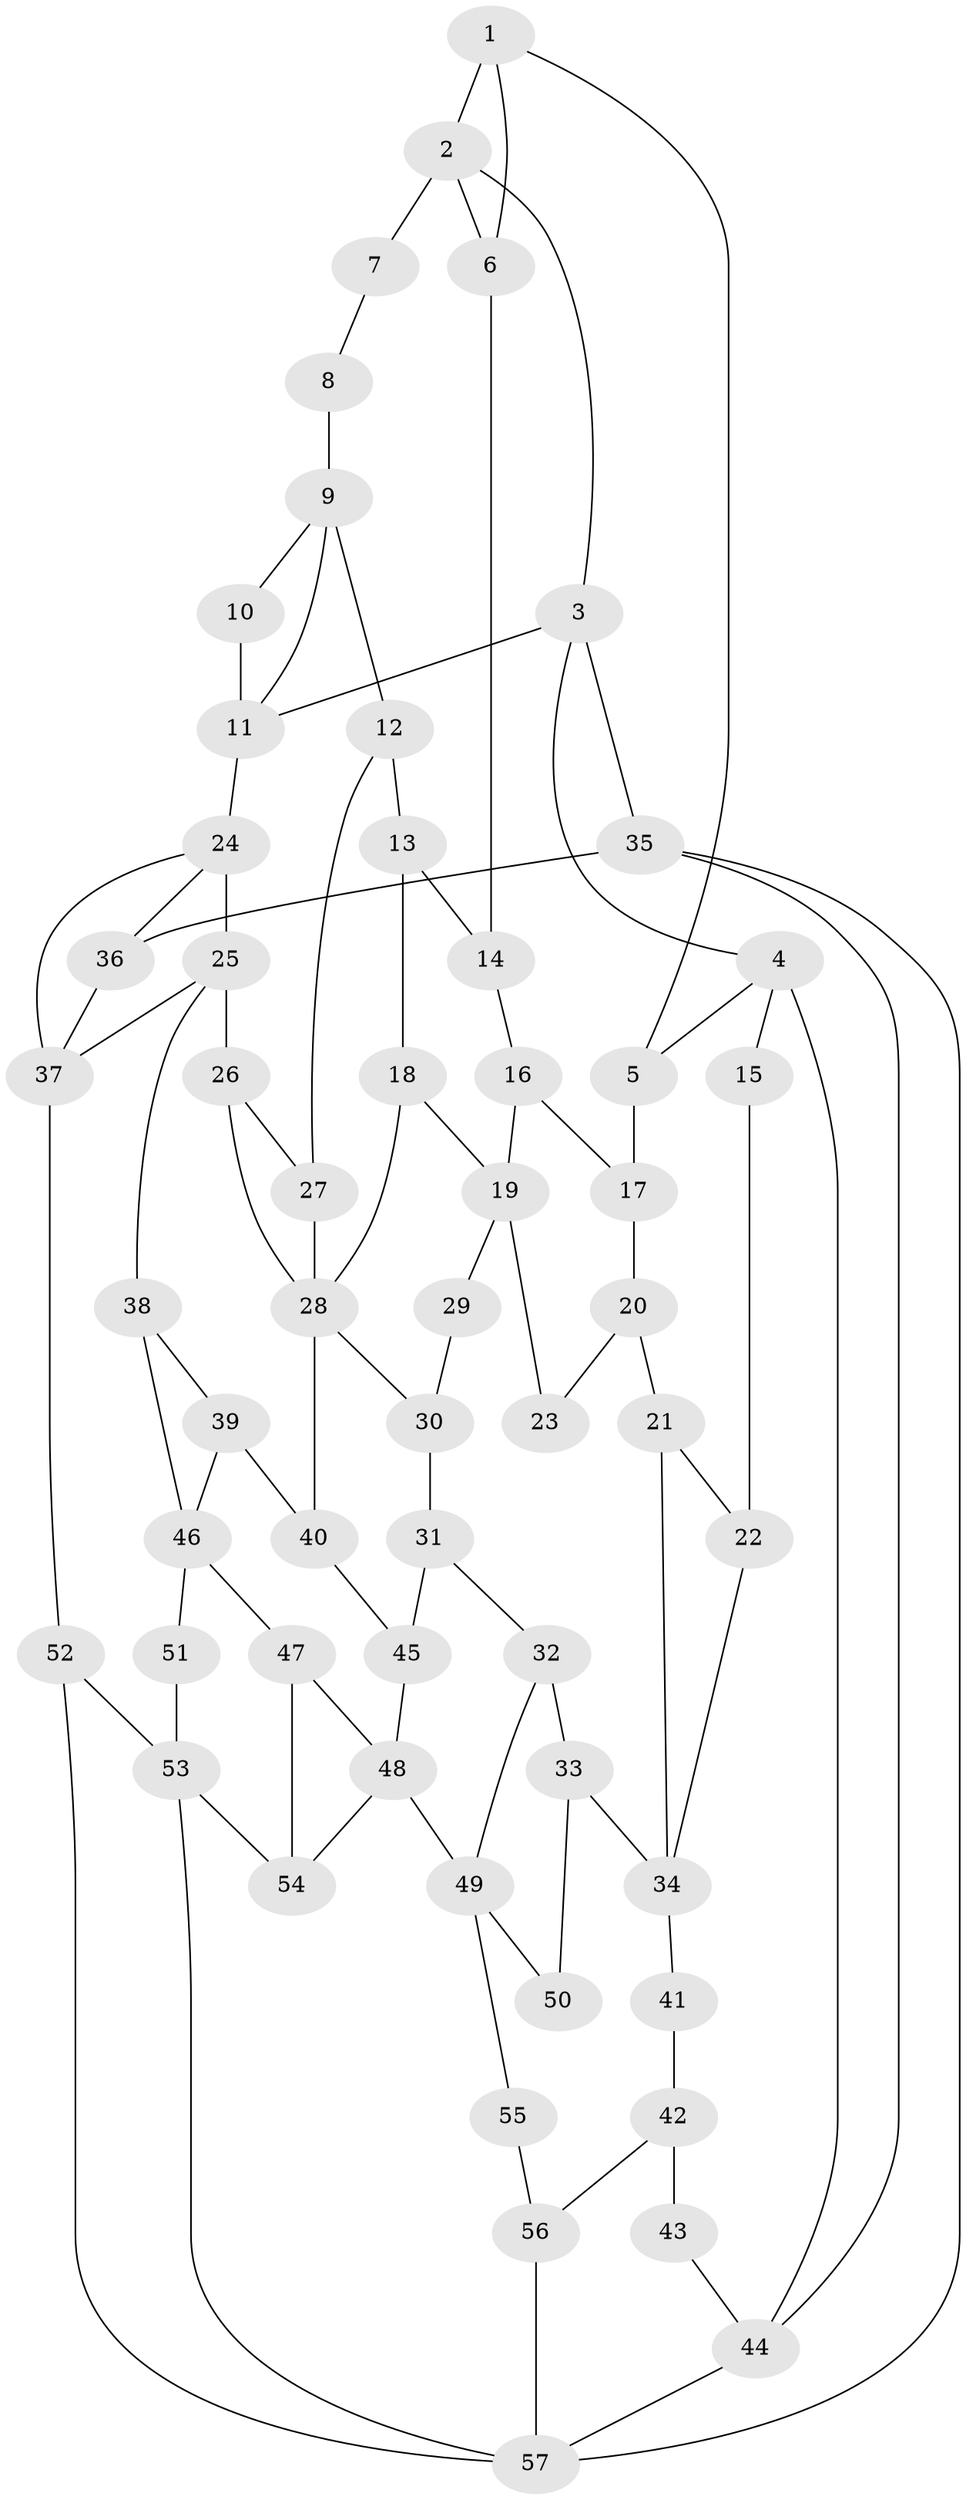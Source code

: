 // original degree distribution, {3: 0.017543859649122806, 4: 0.24561403508771928, 6: 0.22807017543859648, 5: 0.5087719298245614}
// Generated by graph-tools (version 1.1) at 2025/38/03/09/25 02:38:28]
// undirected, 57 vertices, 90 edges
graph export_dot {
graph [start="1"]
  node [color=gray90,style=filled];
  1;
  2;
  3;
  4;
  5;
  6;
  7;
  8;
  9;
  10;
  11;
  12;
  13;
  14;
  15;
  16;
  17;
  18;
  19;
  20;
  21;
  22;
  23;
  24;
  25;
  26;
  27;
  28;
  29;
  30;
  31;
  32;
  33;
  34;
  35;
  36;
  37;
  38;
  39;
  40;
  41;
  42;
  43;
  44;
  45;
  46;
  47;
  48;
  49;
  50;
  51;
  52;
  53;
  54;
  55;
  56;
  57;
  1 -- 2 [weight=2.0];
  1 -- 5 [weight=1.0];
  1 -- 6 [weight=1.0];
  2 -- 3 [weight=1.0];
  2 -- 6 [weight=1.0];
  2 -- 7 [weight=2.0];
  3 -- 4 [weight=1.0];
  3 -- 11 [weight=1.0];
  3 -- 35 [weight=1.0];
  4 -- 5 [weight=1.0];
  4 -- 15 [weight=2.0];
  4 -- 44 [weight=1.0];
  5 -- 17 [weight=1.0];
  6 -- 14 [weight=1.0];
  7 -- 8 [weight=1.0];
  8 -- 9 [weight=2.0];
  9 -- 10 [weight=2.0];
  9 -- 11 [weight=1.0];
  9 -- 12 [weight=1.0];
  10 -- 11 [weight=1.0];
  11 -- 24 [weight=2.0];
  12 -- 13 [weight=1.0];
  12 -- 27 [weight=1.0];
  13 -- 14 [weight=1.0];
  13 -- 18 [weight=1.0];
  14 -- 16 [weight=1.0];
  15 -- 22 [weight=1.0];
  16 -- 17 [weight=1.0];
  16 -- 19 [weight=1.0];
  17 -- 20 [weight=1.0];
  18 -- 19 [weight=1.0];
  18 -- 28 [weight=1.0];
  19 -- 23 [weight=2.0];
  19 -- 29 [weight=2.0];
  20 -- 21 [weight=1.0];
  20 -- 23 [weight=1.0];
  21 -- 22 [weight=1.0];
  21 -- 34 [weight=1.0];
  22 -- 34 [weight=1.0];
  24 -- 25 [weight=1.0];
  24 -- 36 [weight=1.0];
  24 -- 37 [weight=1.0];
  25 -- 26 [weight=1.0];
  25 -- 37 [weight=2.0];
  25 -- 38 [weight=1.0];
  26 -- 27 [weight=1.0];
  26 -- 28 [weight=1.0];
  27 -- 28 [weight=1.0];
  28 -- 30 [weight=1.0];
  28 -- 40 [weight=2.0];
  29 -- 30 [weight=1.0];
  30 -- 31 [weight=1.0];
  31 -- 32 [weight=1.0];
  31 -- 45 [weight=1.0];
  32 -- 33 [weight=2.0];
  32 -- 49 [weight=1.0];
  33 -- 34 [weight=2.0];
  33 -- 50 [weight=2.0];
  34 -- 41 [weight=2.0];
  35 -- 36 [weight=1.0];
  35 -- 44 [weight=1.0];
  35 -- 57 [weight=1.0];
  36 -- 37 [weight=1.0];
  37 -- 52 [weight=2.0];
  38 -- 39 [weight=1.0];
  38 -- 46 [weight=1.0];
  39 -- 40 [weight=2.0];
  39 -- 46 [weight=1.0];
  40 -- 45 [weight=1.0];
  41 -- 42 [weight=2.0];
  42 -- 43 [weight=2.0];
  42 -- 56 [weight=2.0];
  43 -- 44 [weight=1.0];
  44 -- 57 [weight=1.0];
  45 -- 48 [weight=2.0];
  46 -- 47 [weight=2.0];
  46 -- 51 [weight=2.0];
  47 -- 48 [weight=1.0];
  47 -- 54 [weight=1.0];
  48 -- 49 [weight=2.0];
  48 -- 54 [weight=1.0];
  49 -- 50 [weight=1.0];
  49 -- 55 [weight=2.0];
  51 -- 53 [weight=1.0];
  52 -- 53 [weight=2.0];
  52 -- 57 [weight=1.0];
  53 -- 54 [weight=1.0];
  53 -- 57 [weight=1.0];
  55 -- 56 [weight=2.0];
  56 -- 57 [weight=1.0];
}
